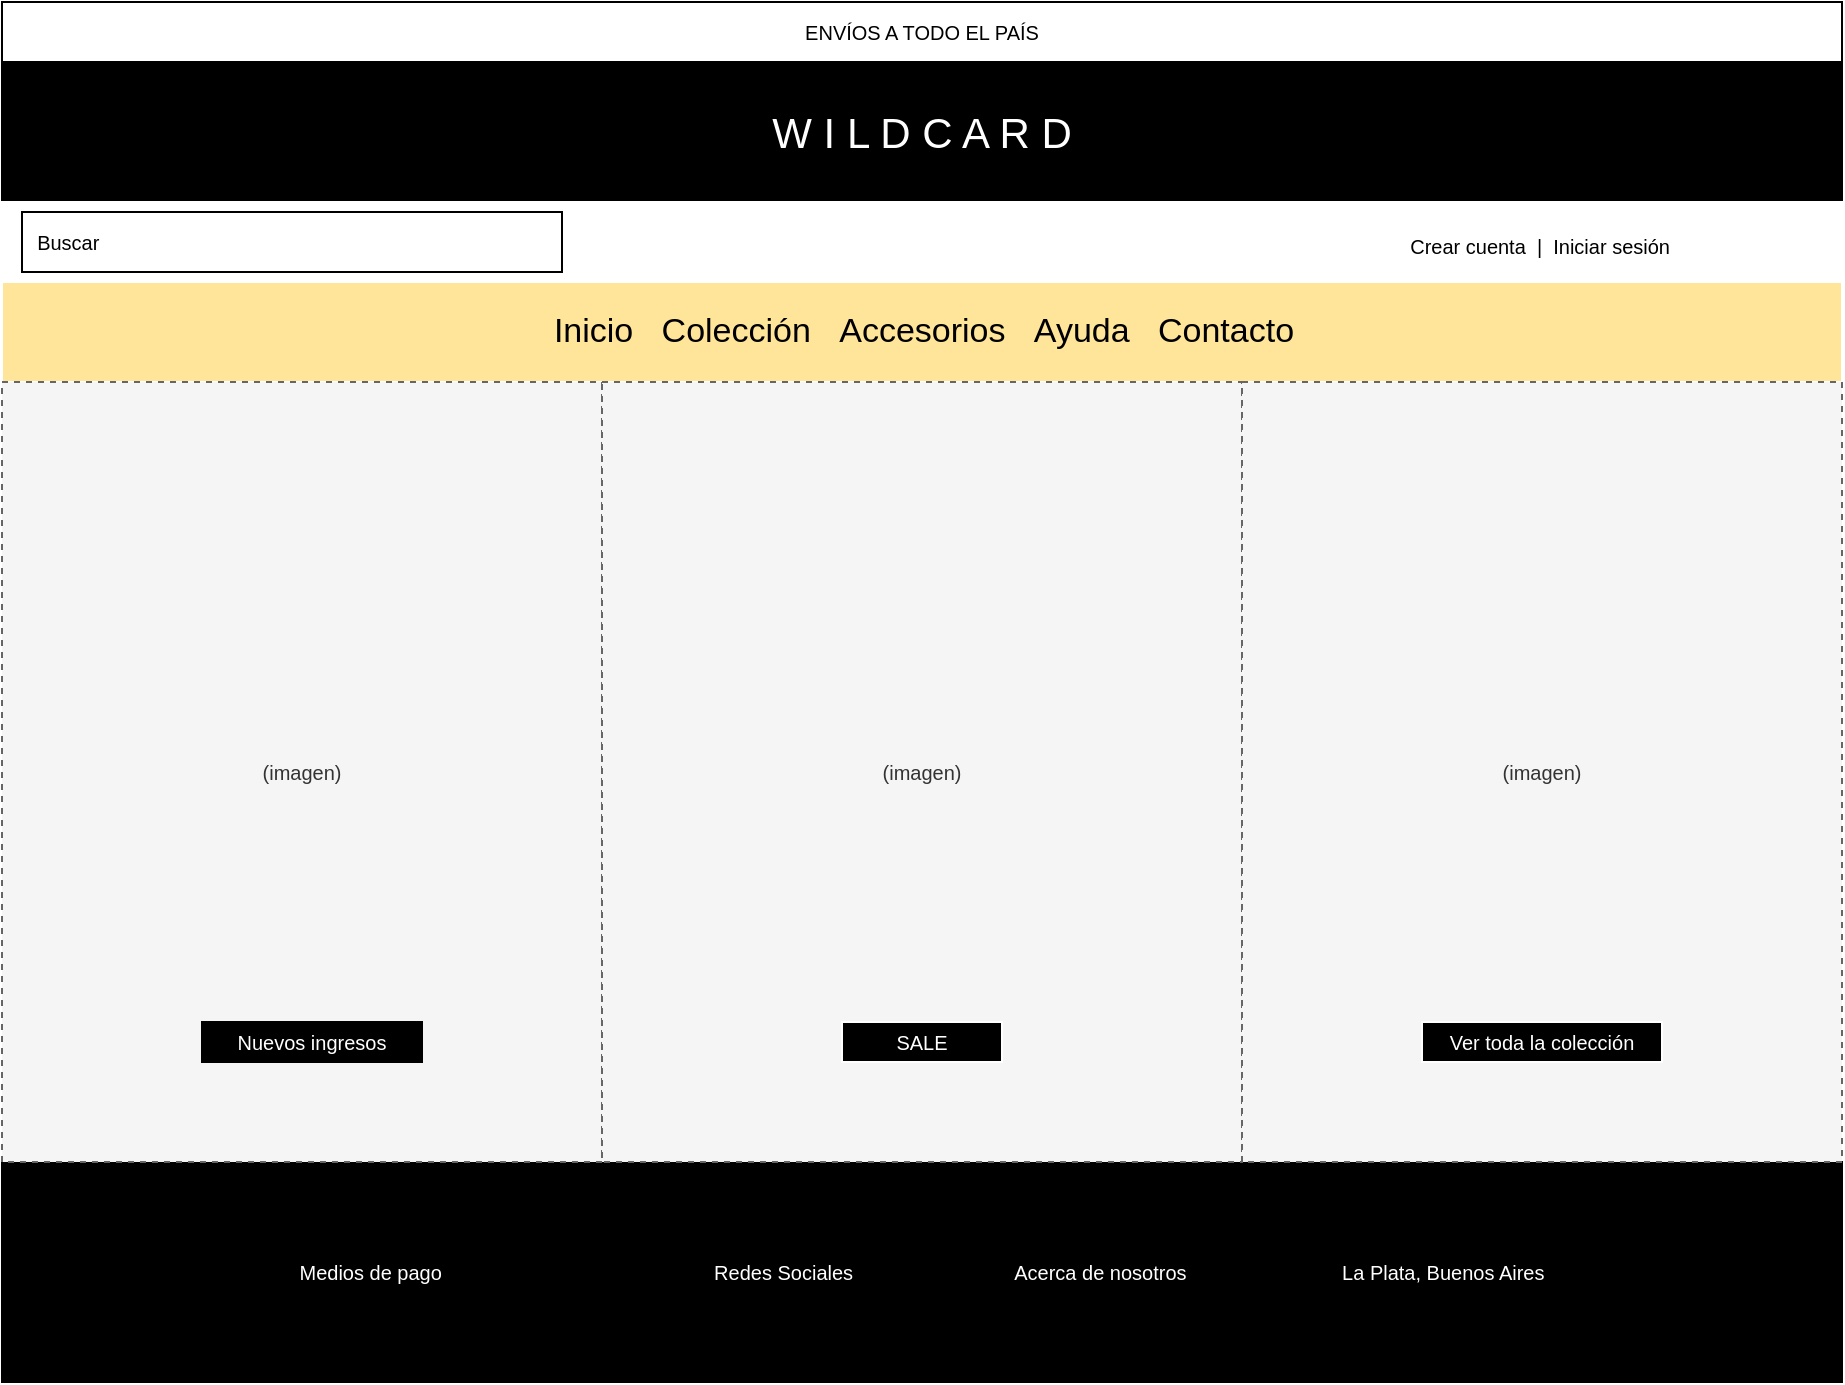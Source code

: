 <mxfile version="13.7.4" type="github">
  <diagram id="TFLiWeViwAiS0tccqEfQ" name="Page-1">
    <mxGraphModel dx="1422" dy="667" grid="1" gridSize="10" guides="1" tooltips="1" connect="1" arrows="1" fold="1" page="1" pageScale="1" pageWidth="850" pageHeight="1100" math="0" shadow="0">
      <root>
        <mxCell id="0" />
        <mxCell id="1" parent="0" />
        <mxCell id="0FYFMEODMGLwq3KR3_-t-1" value="&lt;font size=&quot;1&quot;&gt;ENVÍOS A TODO EL PAÍS&lt;/font&gt;" style="rounded=0;whiteSpace=wrap;html=1;" vertex="1" parent="1">
          <mxGeometry width="920" height="30" as="geometry" />
        </mxCell>
        <mxCell id="0FYFMEODMGLwq3KR3_-t-2" value="&lt;font color=&quot;#ffffff&quot;&gt;W I L D C A R D&lt;/font&gt;" style="rounded=0;whiteSpace=wrap;html=1;fillColor=#000000;fontSize=21;" vertex="1" parent="1">
          <mxGeometry y="30" width="920" height="70" as="geometry" />
        </mxCell>
        <mxCell id="0FYFMEODMGLwq3KR3_-t-6" value="&amp;nbsp; &amp;nbsp; &amp;nbsp; &amp;nbsp; &amp;nbsp; &amp;nbsp; &amp;nbsp; &amp;nbsp; &amp;nbsp; &amp;nbsp; &amp;nbsp; &amp;nbsp; &amp;nbsp; &amp;nbsp; &amp;nbsp; &amp;nbsp; &amp;nbsp; &amp;nbsp; &amp;nbsp; &amp;nbsp; &amp;nbsp; &amp;nbsp; &amp;nbsp; &amp;nbsp; &amp;nbsp; &amp;nbsp; &amp;nbsp; &amp;nbsp; &amp;nbsp; &amp;nbsp; &amp;nbsp; &amp;nbsp; &amp;nbsp; &amp;nbsp; &amp;nbsp; &amp;nbsp; &amp;nbsp; &amp;nbsp; &amp;nbsp; &amp;nbsp; &amp;nbsp; &amp;nbsp; &amp;nbsp; &amp;nbsp; &amp;nbsp; &amp;nbsp; &amp;nbsp; &amp;nbsp; &amp;nbsp; &amp;nbsp; &amp;nbsp; &amp;nbsp; &amp;nbsp; &amp;nbsp; &amp;nbsp; &amp;nbsp; &amp;nbsp; &amp;nbsp; &amp;nbsp; &amp;nbsp; &amp;nbsp; &amp;nbsp; &amp;nbsp; &amp;nbsp; &amp;nbsp; &amp;nbsp; &amp;nbsp;&lt;font size=&quot;1&quot;&gt;Crear cuenta&amp;nbsp; |&amp;nbsp; Iniciar sesión&amp;nbsp; &amp;nbsp; &amp;nbsp;&lt;/font&gt;" style="rounded=0;whiteSpace=wrap;html=1;fillColor=#FFFFFF;fontSize=19;align=left;strokeColor=#FFFFFF;" vertex="1" parent="1">
          <mxGeometry y="100" width="920" height="40" as="geometry" />
        </mxCell>
        <mxCell id="0FYFMEODMGLwq3KR3_-t-9" value="&amp;nbsp; &lt;span style=&quot;font-weight: normal&quot;&gt;Buscar&lt;/span&gt;" style="rounded=0;whiteSpace=wrap;html=1;fillColor=#FFFFFF;fontSize=10;align=left;fontStyle=1" vertex="1" parent="1">
          <mxGeometry x="10" y="105" width="270" height="30" as="geometry" />
        </mxCell>
        <mxCell id="0FYFMEODMGLwq3KR3_-t-10" value="&lt;font style=&quot;font-size: 17px&quot;&gt;&amp;nbsp; &amp;nbsp; &amp;nbsp; &amp;nbsp; &amp;nbsp; &amp;nbsp; &amp;nbsp; &amp;nbsp; &amp;nbsp; &amp;nbsp; &amp;nbsp; &amp;nbsp; &amp;nbsp; &amp;nbsp; &amp;nbsp; &amp;nbsp; &amp;nbsp; &amp;nbsp; &amp;nbsp; &amp;nbsp; &amp;nbsp; &amp;nbsp; &amp;nbsp; &amp;nbsp; &amp;nbsp; &amp;nbsp; &amp;nbsp; &amp;nbsp; &amp;nbsp; Inicio&amp;nbsp; &amp;nbsp;Colección&amp;nbsp; &amp;nbsp;Accesorios&amp;nbsp; &amp;nbsp;Ayuda&amp;nbsp; &amp;nbsp;Contacto&lt;/font&gt;" style="rounded=0;whiteSpace=wrap;html=1;fillColor=#FFE599;fontSize=10;align=left;strokeColor=#FFFFFF;" vertex="1" parent="1">
          <mxGeometry y="140" width="920" height="50" as="geometry" />
        </mxCell>
        <mxCell id="0FYFMEODMGLwq3KR3_-t-11" value="&lt;font color=&quot;#ffffff&quot;&gt;Medios de pago&amp;nbsp; &amp;nbsp; &amp;nbsp; &amp;nbsp; &amp;nbsp; &amp;nbsp; &amp;nbsp; &amp;nbsp; &amp;nbsp; &amp;nbsp; &amp;nbsp; &amp;nbsp; &amp;nbsp; &amp;nbsp; &amp;nbsp; &amp;nbsp; &amp;nbsp; &amp;nbsp; &amp;nbsp; &amp;nbsp; &amp;nbsp; &amp;nbsp; &amp;nbsp; &amp;nbsp; &amp;nbsp;Redes Sociales&amp;nbsp; &amp;nbsp; &amp;nbsp; &amp;nbsp; &amp;nbsp; &amp;nbsp; &amp;nbsp; &amp;nbsp; &amp;nbsp; &amp;nbsp; &amp;nbsp; &amp;nbsp; &amp;nbsp; &amp;nbsp; &amp;nbsp;Acerca de nosotros&amp;nbsp; &amp;nbsp; &amp;nbsp; &amp;nbsp; &amp;nbsp; &amp;nbsp; &amp;nbsp; &amp;nbsp; &amp;nbsp; &amp;nbsp; &amp;nbsp; &amp;nbsp; &amp;nbsp; &amp;nbsp; La Plata, Buenos Aires&lt;/font&gt;" style="rounded=0;whiteSpace=wrap;html=1;fillColor=#000000;fontSize=10;fontColor=#000000;align=center;" vertex="1" parent="1">
          <mxGeometry y="580" width="920" height="110" as="geometry" />
        </mxCell>
        <mxCell id="0FYFMEODMGLwq3KR3_-t-13" value="(imagen)" style="rounded=0;whiteSpace=wrap;html=1;dashed=1;strokeColor=#666666;fillColor=#f5f5f5;fontSize=10;fontColor=#333333;align=center;" vertex="1" parent="1">
          <mxGeometry y="190" width="300" height="390" as="geometry" />
        </mxCell>
        <mxCell id="0FYFMEODMGLwq3KR3_-t-14" value="(imagen)" style="rounded=0;whiteSpace=wrap;html=1;dashed=1;strokeColor=#666666;fillColor=#f5f5f5;fontSize=10;fontColor=#333333;align=center;" vertex="1" parent="1">
          <mxGeometry x="300" y="190" width="320" height="390" as="geometry" />
        </mxCell>
        <mxCell id="0FYFMEODMGLwq3KR3_-t-15" value="(imagen)" style="rounded=0;whiteSpace=wrap;html=1;dashed=1;strokeColor=#666666;fillColor=#f5f5f5;fontSize=10;fontColor=#333333;align=center;" vertex="1" parent="1">
          <mxGeometry x="620" y="190" width="300" height="390" as="geometry" />
        </mxCell>
        <mxCell id="0FYFMEODMGLwq3KR3_-t-16" value="Nuevos ingresos" style="rounded=0;whiteSpace=wrap;html=1;fontSize=10;align=center;fillColor=#000000;fontColor=#FFFFFF;" vertex="1" parent="1">
          <mxGeometry x="100" y="510" width="110" height="20" as="geometry" />
        </mxCell>
        <mxCell id="0FYFMEODMGLwq3KR3_-t-17" value="SALE" style="rounded=0;whiteSpace=wrap;html=1;strokeColor=#FFFFFF;fillColor=#000000;gradientColor=none;fontSize=10;fontColor=#FFFFFF;align=center;" vertex="1" parent="1">
          <mxGeometry x="420" y="510" width="80" height="20" as="geometry" />
        </mxCell>
        <mxCell id="0FYFMEODMGLwq3KR3_-t-18" value="Ver toda la colección" style="rounded=0;whiteSpace=wrap;html=1;strokeColor=#FFFFFF;fillColor=#000000;gradientColor=none;fontSize=10;align=center;fontColor=#FFFFFF;" vertex="1" parent="1">
          <mxGeometry x="710" y="510" width="120" height="20" as="geometry" />
        </mxCell>
      </root>
    </mxGraphModel>
  </diagram>
</mxfile>
